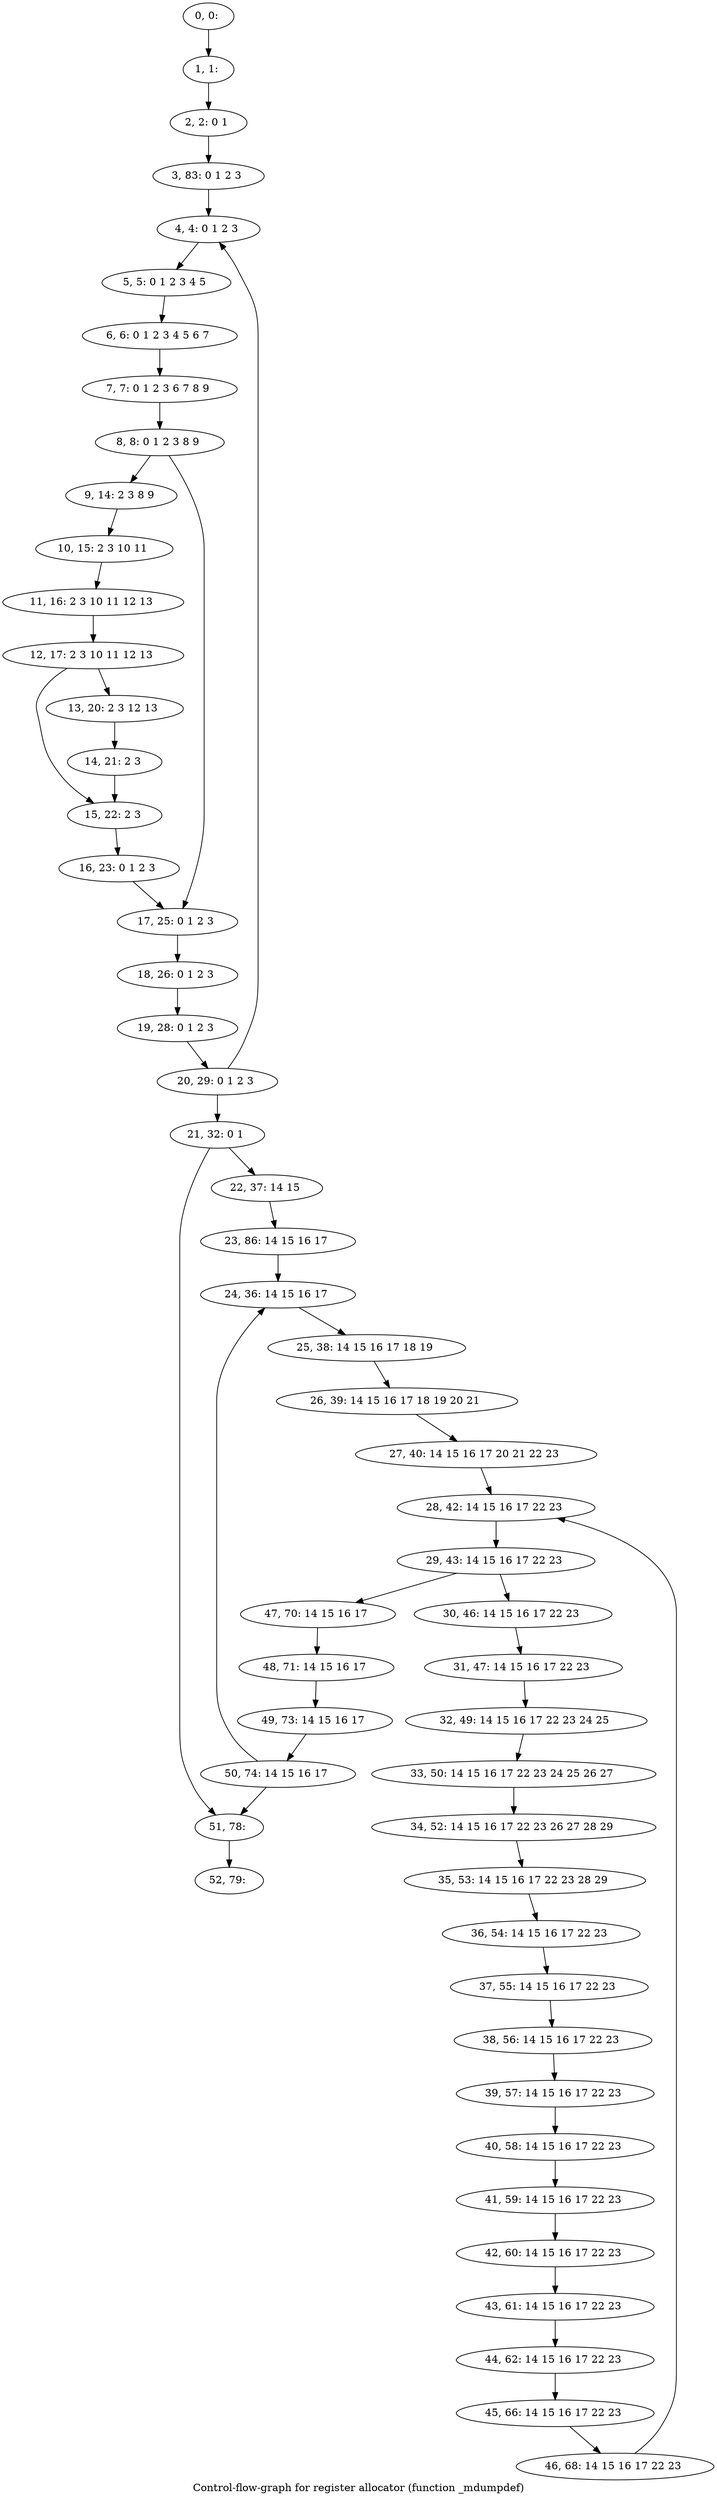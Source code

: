 digraph G {
graph [label="Control-flow-graph for register allocator (function _mdumpdef)"]
0[label="0, 0: "];
1[label="1, 1: "];
2[label="2, 2: 0 1 "];
3[label="3, 83: 0 1 2 3 "];
4[label="4, 4: 0 1 2 3 "];
5[label="5, 5: 0 1 2 3 4 5 "];
6[label="6, 6: 0 1 2 3 4 5 6 7 "];
7[label="7, 7: 0 1 2 3 6 7 8 9 "];
8[label="8, 8: 0 1 2 3 8 9 "];
9[label="9, 14: 2 3 8 9 "];
10[label="10, 15: 2 3 10 11 "];
11[label="11, 16: 2 3 10 11 12 13 "];
12[label="12, 17: 2 3 10 11 12 13 "];
13[label="13, 20: 2 3 12 13 "];
14[label="14, 21: 2 3 "];
15[label="15, 22: 2 3 "];
16[label="16, 23: 0 1 2 3 "];
17[label="17, 25: 0 1 2 3 "];
18[label="18, 26: 0 1 2 3 "];
19[label="19, 28: 0 1 2 3 "];
20[label="20, 29: 0 1 2 3 "];
21[label="21, 32: 0 1 "];
22[label="22, 37: 14 15 "];
23[label="23, 86: 14 15 16 17 "];
24[label="24, 36: 14 15 16 17 "];
25[label="25, 38: 14 15 16 17 18 19 "];
26[label="26, 39: 14 15 16 17 18 19 20 21 "];
27[label="27, 40: 14 15 16 17 20 21 22 23 "];
28[label="28, 42: 14 15 16 17 22 23 "];
29[label="29, 43: 14 15 16 17 22 23 "];
30[label="30, 46: 14 15 16 17 22 23 "];
31[label="31, 47: 14 15 16 17 22 23 "];
32[label="32, 49: 14 15 16 17 22 23 24 25 "];
33[label="33, 50: 14 15 16 17 22 23 24 25 26 27 "];
34[label="34, 52: 14 15 16 17 22 23 26 27 28 29 "];
35[label="35, 53: 14 15 16 17 22 23 28 29 "];
36[label="36, 54: 14 15 16 17 22 23 "];
37[label="37, 55: 14 15 16 17 22 23 "];
38[label="38, 56: 14 15 16 17 22 23 "];
39[label="39, 57: 14 15 16 17 22 23 "];
40[label="40, 58: 14 15 16 17 22 23 "];
41[label="41, 59: 14 15 16 17 22 23 "];
42[label="42, 60: 14 15 16 17 22 23 "];
43[label="43, 61: 14 15 16 17 22 23 "];
44[label="44, 62: 14 15 16 17 22 23 "];
45[label="45, 66: 14 15 16 17 22 23 "];
46[label="46, 68: 14 15 16 17 22 23 "];
47[label="47, 70: 14 15 16 17 "];
48[label="48, 71: 14 15 16 17 "];
49[label="49, 73: 14 15 16 17 "];
50[label="50, 74: 14 15 16 17 "];
51[label="51, 78: "];
52[label="52, 79: "];
0->1 ;
1->2 ;
2->3 ;
3->4 ;
4->5 ;
5->6 ;
6->7 ;
7->8 ;
8->9 ;
8->17 ;
9->10 ;
10->11 ;
11->12 ;
12->13 ;
12->15 ;
13->14 ;
14->15 ;
15->16 ;
16->17 ;
17->18 ;
18->19 ;
19->20 ;
20->21 ;
20->4 ;
21->22 ;
21->51 ;
22->23 ;
23->24 ;
24->25 ;
25->26 ;
26->27 ;
27->28 ;
28->29 ;
29->30 ;
29->47 ;
30->31 ;
31->32 ;
32->33 ;
33->34 ;
34->35 ;
35->36 ;
36->37 ;
37->38 ;
38->39 ;
39->40 ;
40->41 ;
41->42 ;
42->43 ;
43->44 ;
44->45 ;
45->46 ;
46->28 ;
47->48 ;
48->49 ;
49->50 ;
50->51 ;
50->24 ;
51->52 ;
}
